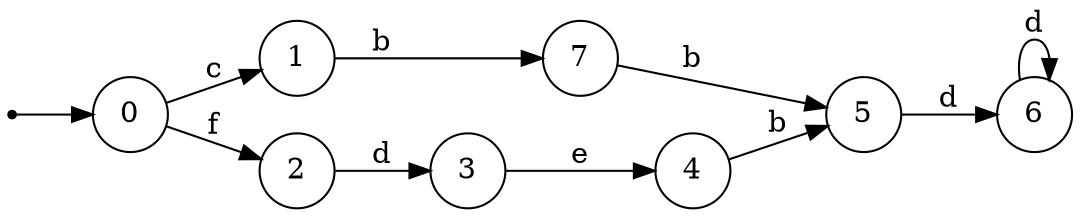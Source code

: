 digraph finite_state_machine {
rankdir=LR;
size="20,20";
node [shape = point]; "dummy0"
node [shape = circle]; "0";
"dummy0" -> "0";
node [shape = circle]; "1";
node [shape = circle]; "2";
node [shape = circle]; "3";
node [shape = circle]; "4";
node [shape = circle]; "5";
node [shape = circle]; "6";
node [shape = circle]; "7";
"0" -> "1" [label = "c"];
 "0" -> "2" [label = "f"];
 "2" -> "3" [label = "d"];
 "3" -> "4" [label = "e"];
 "4" -> "5" [label = "b"];
 "5" -> "6" [label = "d"];
 "6" -> "6" [label = "d"];
 "1" -> "7" [label = "b"];
 "7" -> "5" [label = "b"];
 }
